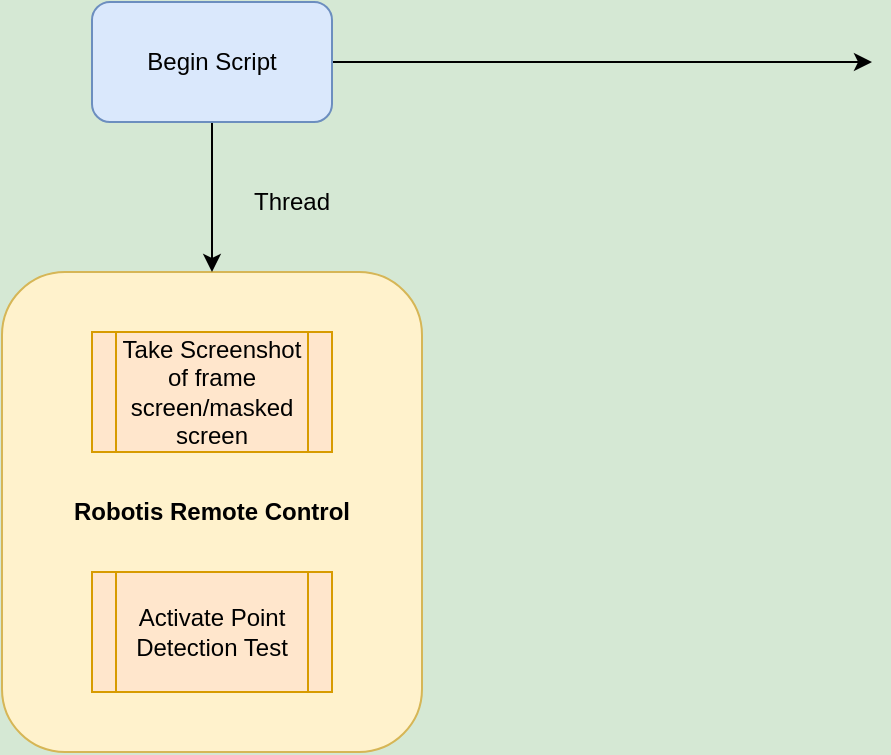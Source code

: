 <mxfile version="14.1.8" type="device" pages="3"><diagram id="QgqfdLBjDf4_GuttNalC" name="Main"><mxGraphModel dx="1086" dy="966" grid="1" gridSize="10" guides="1" tooltips="1" connect="1" arrows="1" fold="1" page="1" pageScale="1" pageWidth="1100" pageHeight="850" background="#D5E8D4" math="0" shadow="0"><root><mxCell id="0"/><mxCell id="1" parent="0"/><mxCell id="AraYqTv1pSTljRGS_mP_-1" value="&lt;b&gt;Robotis Remote Control&lt;/b&gt;" style="rounded=1;whiteSpace=wrap;html=1;fillColor=#fff2cc;strokeColor=#d6b656;" parent="1" vertex="1"><mxGeometry x="35" y="185" width="210" height="240" as="geometry"/></mxCell><mxCell id="AraYqTv1pSTljRGS_mP_-2" value="Take Screenshot of frame screen/masked screen" style="shape=process;whiteSpace=wrap;html=1;backgroundOutline=1;fillColor=#ffe6cc;strokeColor=#d79b00;" parent="1" vertex="1"><mxGeometry x="80" y="215" width="120" height="60" as="geometry"/></mxCell><mxCell id="AraYqTv1pSTljRGS_mP_-3" value="Activate Point Detection Test" style="shape=process;whiteSpace=wrap;html=1;backgroundOutline=1;fillColor=#ffe6cc;strokeColor=#d79b00;" parent="1" vertex="1"><mxGeometry x="80" y="335" width="120" height="60" as="geometry"/></mxCell><mxCell id="AraYqTv1pSTljRGS_mP_-5" style="edgeStyle=orthogonalEdgeStyle;rounded=0;orthogonalLoop=1;jettySize=auto;html=1;entryX=0.5;entryY=0;entryDx=0;entryDy=0;" parent="1" source="AraYqTv1pSTljRGS_mP_-4" target="AraYqTv1pSTljRGS_mP_-1" edge="1"><mxGeometry relative="1" as="geometry"/></mxCell><mxCell id="AraYqTv1pSTljRGS_mP_-6" style="edgeStyle=orthogonalEdgeStyle;rounded=0;orthogonalLoop=1;jettySize=auto;html=1;" parent="1" source="AraYqTv1pSTljRGS_mP_-4" edge="1"><mxGeometry relative="1" as="geometry"><mxPoint x="470" y="80" as="targetPoint"/></mxGeometry></mxCell><mxCell id="AraYqTv1pSTljRGS_mP_-4" value="Begin Script" style="rounded=1;whiteSpace=wrap;html=1;fillColor=#dae8fc;strokeColor=#6c8ebf;" parent="1" vertex="1"><mxGeometry x="80" y="50" width="120" height="60" as="geometry"/></mxCell><mxCell id="AraYqTv1pSTljRGS_mP_-7" value="Thread" style="text;html=1;strokeColor=none;fillColor=none;align=center;verticalAlign=middle;whiteSpace=wrap;rounded=0;" parent="1" vertex="1"><mxGeometry x="160" y="140" width="40" height="20" as="geometry"/></mxCell></root></mxGraphModel></diagram><diagram id="JWu8f6kcOoZJXGJHQmFx" name="thread"><mxGraphModel dx="905" dy="805" grid="1" gridSize="10" guides="1" tooltips="1" connect="1" arrows="1" fold="1" page="1" pageScale="1" pageWidth="1100" pageHeight="850" math="0" shadow="0"><root><mxCell id="YJjC4KwKgjOV8xTpavWy-0"/><mxCell id="YJjC4KwKgjOV8xTpavWy-1" parent="YJjC4KwKgjOV8xTpavWy-0"/><mxCell id="YJjC4KwKgjOV8xTpavWy-5" style="edgeStyle=orthogonalEdgeStyle;rounded=0;orthogonalLoop=1;jettySize=auto;html=1;entryX=0;entryY=0.5;entryDx=0;entryDy=0;" edge="1" parent="YJjC4KwKgjOV8xTpavWy-1" source="YJjC4KwKgjOV8xTpavWy-2" target="YJjC4KwKgjOV8xTpavWy-3"><mxGeometry relative="1" as="geometry"><mxPoint x="220" y="180.0" as="targetPoint"/><Array as="points"><mxPoint x="220" y="280"/><mxPoint x="220" y="180"/></Array></mxGeometry></mxCell><mxCell id="YJjC4KwKgjOV8xTpavWy-6" style="edgeStyle=orthogonalEdgeStyle;rounded=0;orthogonalLoop=1;jettySize=auto;html=1;entryX=0;entryY=0.5;entryDx=0;entryDy=0;" edge="1" parent="YJjC4KwKgjOV8xTpavWy-1" source="YJjC4KwKgjOV8xTpavWy-2" target="YJjC4KwKgjOV8xTpavWy-4"><mxGeometry relative="1" as="geometry"><mxPoint x="220" y="390" as="targetPoint"/><Array as="points"><mxPoint x="220" y="280"/><mxPoint x="220" y="380"/></Array></mxGeometry></mxCell><mxCell id="YJjC4KwKgjOV8xTpavWy-2" value="Begin Python Script" style="rounded=1;whiteSpace=wrap;html=1;fillColor=#ffe6cc;strokeColor=#d79b00;" vertex="1" parent="YJjC4KwKgjOV8xTpavWy-1"><mxGeometry x="40" y="250" width="120" height="60" as="geometry"/></mxCell><mxCell id="YJjC4KwKgjOV8xTpavWy-7" style="edgeStyle=orthogonalEdgeStyle;rounded=0;orthogonalLoop=1;jettySize=auto;html=1;" edge="1" parent="YJjC4KwKgjOV8xTpavWy-1" source="YJjC4KwKgjOV8xTpavWy-3" target="YJjC4KwKgjOV8xTpavWy-3"><mxGeometry relative="1" as="geometry"><mxPoint x="330" y="100" as="targetPoint"/><Array as="points"><mxPoint x="450" y="180"/><mxPoint x="450" y="100"/><mxPoint x="330" y="100"/></Array></mxGeometry></mxCell><mxCell id="YJjC4KwKgjOV8xTpavWy-14" style="edgeStyle=orthogonalEdgeStyle;rounded=0;orthogonalLoop=1;jettySize=auto;html=1;entryX=0;entryY=0.5;entryDx=0;entryDy=0;" edge="1" parent="YJjC4KwKgjOV8xTpavWy-1" source="YJjC4KwKgjOV8xTpavWy-3" target="YJjC4KwKgjOV8xTpavWy-13"><mxGeometry relative="1" as="geometry"><mxPoint x="490" y="280" as="targetPoint"/><Array as="points"><mxPoint x="490" y="210"/><mxPoint x="490" y="280"/></Array></mxGeometry></mxCell><mxCell id="YJjC4KwKgjOV8xTpavWy-3" value="tkinter thread" style="shape=process;whiteSpace=wrap;html=1;backgroundOutline=1;fillColor=#fff2cc;strokeColor=#d6b656;" vertex="1" parent="YJjC4KwKgjOV8xTpavWy-1"><mxGeometry x="270" y="150" width="120" height="60" as="geometry"/></mxCell><mxCell id="YJjC4KwKgjOV8xTpavWy-10" style="edgeStyle=orthogonalEdgeStyle;rounded=0;orthogonalLoop=1;jettySize=auto;html=1;entryX=1;entryY=0.5;entryDx=0;entryDy=0;" edge="1" parent="YJjC4KwKgjOV8xTpavWy-1" source="YJjC4KwKgjOV8xTpavWy-4" target="YJjC4KwKgjOV8xTpavWy-4"><mxGeometry relative="1" as="geometry"><mxPoint x="450" y="380" as="targetPoint"/><Array as="points"><mxPoint x="330" y="460"/><mxPoint x="450" y="460"/><mxPoint x="450" y="380"/></Array></mxGeometry></mxCell><mxCell id="YJjC4KwKgjOV8xTpavWy-15" style="edgeStyle=orthogonalEdgeStyle;rounded=0;orthogonalLoop=1;jettySize=auto;html=1;entryX=0;entryY=0.5;entryDx=0;entryDy=0;" edge="1" parent="YJjC4KwKgjOV8xTpavWy-1" source="YJjC4KwKgjOV8xTpavWy-4" target="YJjC4KwKgjOV8xTpavWy-13"><mxGeometry relative="1" as="geometry"><mxPoint x="490" y="300" as="targetPoint"/><Array as="points"><mxPoint x="490" y="350"/><mxPoint x="490" y="280"/></Array></mxGeometry></mxCell><mxCell id="YJjC4KwKgjOV8xTpavWy-4" value="while(True): loop" style="shape=process;whiteSpace=wrap;html=1;backgroundOutline=1;fillColor=#fff2cc;strokeColor=#d6b656;" vertex="1" parent="YJjC4KwKgjOV8xTpavWy-1"><mxGeometry x="270" y="350" width="120" height="60" as="geometry"/></mxCell><mxCell id="YJjC4KwKgjOV8xTpavWy-8" value="" style="endArrow=classic;startArrow=classic;html=1;entryX=0.5;entryY=1;entryDx=0;entryDy=0;exitX=0.5;exitY=0;exitDx=0;exitDy=0;" edge="1" parent="YJjC4KwKgjOV8xTpavWy-1" source="YJjC4KwKgjOV8xTpavWy-4" target="YJjC4KwKgjOV8xTpavWy-3"><mxGeometry width="50" height="50" relative="1" as="geometry"><mxPoint x="290" y="310" as="sourcePoint"/><mxPoint x="340" y="260" as="targetPoint"/></mxGeometry></mxCell><mxCell id="YJjC4KwKgjOV8xTpavWy-9" value="Communication through global variables" style="text;html=1;strokeColor=none;fillColor=none;align=center;verticalAlign=middle;whiteSpace=wrap;rounded=0;" vertex="1" parent="YJjC4KwKgjOV8xTpavWy-1"><mxGeometry x="340" y="255" width="110" height="50" as="geometry"/></mxCell><mxCell id="YJjC4KwKgjOV8xTpavWy-11" value="Self-updates through button pushes" style="text;html=1;strokeColor=none;fillColor=none;align=center;verticalAlign=middle;whiteSpace=wrap;rounded=0;" vertex="1" parent="YJjC4KwKgjOV8xTpavWy-1"><mxGeometry x="460" y="110" width="110" height="50" as="geometry"/></mxCell><mxCell id="YJjC4KwKgjOV8xTpavWy-12" value="Self-updates through completion of tasks (while loop)" style="text;html=1;strokeColor=none;fillColor=none;align=center;verticalAlign=middle;whiteSpace=wrap;rounded=0;" vertex="1" parent="YJjC4KwKgjOV8xTpavWy-1"><mxGeometry x="460" y="390" width="110" height="50" as="geometry"/></mxCell><mxCell id="YJjC4KwKgjOV8xTpavWy-13" value="Termination of script" style="rounded=1;whiteSpace=wrap;html=1;fillColor=#f8cecc;strokeColor=#b85450;" vertex="1" parent="YJjC4KwKgjOV8xTpavWy-1"><mxGeometry x="540" y="250" width="120" height="60" as="geometry"/></mxCell><mxCell id="YJjC4KwKgjOV8xTpavWy-16" value="Exit button pushed" style="text;html=1;strokeColor=none;fillColor=none;align=center;verticalAlign=middle;whiteSpace=wrap;rounded=0;" vertex="1" parent="YJjC4KwKgjOV8xTpavWy-1"><mxGeometry x="495" y="210" width="110" height="20" as="geometry"/></mxCell><mxCell id="YJjC4KwKgjOV8xTpavWy-17" value="Ctrl + C" style="text;html=1;strokeColor=none;fillColor=none;align=center;verticalAlign=middle;whiteSpace=wrap;rounded=0;" vertex="1" parent="YJjC4KwKgjOV8xTpavWy-1"><mxGeometry x="495" y="330" width="55" height="20" as="geometry"/></mxCell></root></mxGraphModel></diagram><diagram id="AspStrrj6L0qvDL65y1u" name="random.point"><mxGraphModel dx="749" dy="666" grid="1" gridSize="10" guides="1" tooltips="1" connect="1" arrows="1" fold="1" page="1" pageScale="1" pageWidth="1100" pageHeight="850" math="0" shadow="0"><root><mxCell id="0B3eIEsxfBdVSTk5jWbx-0"/><mxCell id="0B3eIEsxfBdVSTk5jWbx-1" parent="0B3eIEsxfBdVSTk5jWbx-0"/><mxCell id="0B3eIEsxfBdVSTk5jWbx-5" style="edgeStyle=orthogonalEdgeStyle;rounded=0;orthogonalLoop=1;jettySize=auto;html=1;entryX=0;entryY=0.5;entryDx=0;entryDy=0;" edge="1" parent="0B3eIEsxfBdVSTk5jWbx-1" source="0B3eIEsxfBdVSTk5jWbx-2" target="0B3eIEsxfBdVSTk5jWbx-3"><mxGeometry relative="1" as="geometry"/></mxCell><mxCell id="0B3eIEsxfBdVSTk5jWbx-2" value="Activate Random Point Algorithm" style="rounded=1;whiteSpace=wrap;html=1;fillColor=#d5e8d4;strokeColor=#82b366;" vertex="1" parent="0B3eIEsxfBdVSTk5jWbx-1"><mxGeometry x="195" y="330" width="120" height="60" as="geometry"/></mxCell><mxCell id="0B3eIEsxfBdVSTk5jWbx-9" style="edgeStyle=orthogonalEdgeStyle;rounded=0;orthogonalLoop=1;jettySize=auto;html=1;entryX=0;entryY=0.5;entryDx=0;entryDy=0;" edge="1" parent="0B3eIEsxfBdVSTk5jWbx-1" source="0B3eIEsxfBdVSTk5jWbx-3" target="0B3eIEsxfBdVSTk5jWbx-8"><mxGeometry relative="1" as="geometry"/></mxCell><mxCell id="0B3eIEsxfBdVSTk5jWbx-11" style="edgeStyle=orthogonalEdgeStyle;rounded=0;orthogonalLoop=1;jettySize=auto;html=1;entryX=0;entryY=0.5;entryDx=0;entryDy=0;" edge="1" parent="0B3eIEsxfBdVSTk5jWbx-1" source="0B3eIEsxfBdVSTk5jWbx-3" target="0B3eIEsxfBdVSTk5jWbx-10"><mxGeometry relative="1" as="geometry"><mxPoint x="565" y="260" as="targetPoint"/><Array as="points"><mxPoint x="565" y="360"/><mxPoint x="565" y="260"/></Array></mxGeometry></mxCell><mxCell id="0B3eIEsxfBdVSTk5jWbx-3" value="Generate Random Point" style="rounded=1;whiteSpace=wrap;html=1;fillColor=#d5e8d4;strokeColor=#82b366;" vertex="1" parent="0B3eIEsxfBdVSTk5jWbx-1"><mxGeometry x="400" y="330" width="120" height="60" as="geometry"/></mxCell><mxCell id="0B3eIEsxfBdVSTk5jWbx-4" value="isPointDetecting = True&lt;br&gt;isTargetReached True =&amp;gt; False" style="text;html=1;strokeColor=none;fillColor=none;align=center;verticalAlign=middle;whiteSpace=wrap;rounded=0;" vertex="1" parent="0B3eIEsxfBdVSTk5jWbx-1"><mxGeometry x="375" y="400" width="170" height="35" as="geometry"/></mxCell><mxCell id="0B3eIEsxfBdVSTk5jWbx-6" value="isPointDetecting False =&amp;gt; True&lt;br&gt;isTargetReached = True" style="text;html=1;strokeColor=none;fillColor=none;align=center;verticalAlign=middle;whiteSpace=wrap;rounded=0;" vertex="1" parent="0B3eIEsxfBdVSTk5jWbx-1"><mxGeometry x="170" y="400" width="170" height="35" as="geometry"/></mxCell><mxCell id="0B3eIEsxfBdVSTk5jWbx-8" value="Display Random Point on Window" style="rounded=1;whiteSpace=wrap;html=1;fillColor=#d5e8d4;strokeColor=#82b366;" vertex="1" parent="0B3eIEsxfBdVSTk5jWbx-1"><mxGeometry x="615" y="330" width="120" height="60" as="geometry"/></mxCell><mxCell id="0B3eIEsxfBdVSTk5jWbx-15" style="edgeStyle=orthogonalEdgeStyle;rounded=0;orthogonalLoop=1;jettySize=auto;html=1;" edge="1" parent="0B3eIEsxfBdVSTk5jWbx-1" source="0B3eIEsxfBdVSTk5jWbx-10" target="0B3eIEsxfBdVSTk5jWbx-13"><mxGeometry relative="1" as="geometry"><mxPoint x="795" y="500" as="targetPoint"/><Array as="points"><mxPoint x="795" y="260"/><mxPoint x="795" y="495"/></Array></mxGeometry></mxCell><mxCell id="0B3eIEsxfBdVSTk5jWbx-10" value="Calculate dX and dY position differential" style="rounded=1;whiteSpace=wrap;html=1;fillColor=#dae8fc;strokeColor=#6c8ebf;" vertex="1" parent="0B3eIEsxfBdVSTk5jWbx-1"><mxGeometry x="615" y="230" width="120" height="60" as="geometry"/></mxCell><mxCell id="0B3eIEsxfBdVSTk5jWbx-18" style="edgeStyle=orthogonalEdgeStyle;rounded=0;orthogonalLoop=1;jettySize=auto;html=1;" edge="1" parent="0B3eIEsxfBdVSTk5jWbx-1" source="0B3eIEsxfBdVSTk5jWbx-13" target="0B3eIEsxfBdVSTk5jWbx-17"><mxGeometry relative="1" as="geometry"/></mxCell><mxCell id="0B3eIEsxfBdVSTk5jWbx-20" style="edgeStyle=orthogonalEdgeStyle;rounded=0;orthogonalLoop=1;jettySize=auto;html=1;entryX=0.5;entryY=0;entryDx=0;entryDy=0;" edge="1" parent="0B3eIEsxfBdVSTk5jWbx-1" source="0B3eIEsxfBdVSTk5jWbx-13" target="0B3eIEsxfBdVSTk5jWbx-10"><mxGeometry relative="1" as="geometry"><mxPoint x="675" y="170" as="targetPoint"/><Array as="points"><mxPoint x="675" y="590"/><mxPoint x="855" y="590"/><mxPoint x="855" y="170"/><mxPoint x="675" y="170"/></Array></mxGeometry></mxCell><mxCell id="0B3eIEsxfBdVSTk5jWbx-13" value="Has center of&lt;br&gt;object come into range of target point?" style="rhombus;whiteSpace=wrap;html=1;fillColor=#fff2cc;strokeColor=#d6b656;" vertex="1" parent="0B3eIEsxfBdVSTk5jWbx-1"><mxGeometry x="605" y="450" width="140" height="90" as="geometry"/></mxCell><mxCell id="0B3eIEsxfBdVSTk5jWbx-17" value="Print &quot;Target Successfully Aquired&quot;" style="rounded=1;whiteSpace=wrap;html=1;fillColor=#ffe6cc;strokeColor=#d79b00;" vertex="1" parent="0B3eIEsxfBdVSTk5jWbx-1"><mxGeometry x="400" y="465" width="120" height="60" as="geometry"/></mxCell><mxCell id="0B3eIEsxfBdVSTk5jWbx-19" value="Yes" style="text;html=1;strokeColor=none;fillColor=none;align=center;verticalAlign=middle;whiteSpace=wrap;rounded=0;" vertex="1" parent="0B3eIEsxfBdVSTk5jWbx-1"><mxGeometry x="555" y="470" width="40" height="20" as="geometry"/></mxCell><mxCell id="0B3eIEsxfBdVSTk5jWbx-21" value="No" style="text;html=1;strokeColor=none;fillColor=none;align=center;verticalAlign=middle;whiteSpace=wrap;rounded=0;" vertex="1" parent="0B3eIEsxfBdVSTk5jWbx-1"><mxGeometry x="680" y="560" width="40" height="20" as="geometry"/></mxCell><mxCell id="0B3eIEsxfBdVSTk5jWbx-22" value="isPointDetecting True =&amp;gt; False&lt;br&gt;isTargetReached False =&amp;gt; True" style="text;html=1;strokeColor=none;fillColor=none;align=center;verticalAlign=middle;whiteSpace=wrap;rounded=0;" vertex="1" parent="0B3eIEsxfBdVSTk5jWbx-1"><mxGeometry x="375" y="535" width="170" height="35" as="geometry"/></mxCell></root></mxGraphModel></diagram></mxfile>